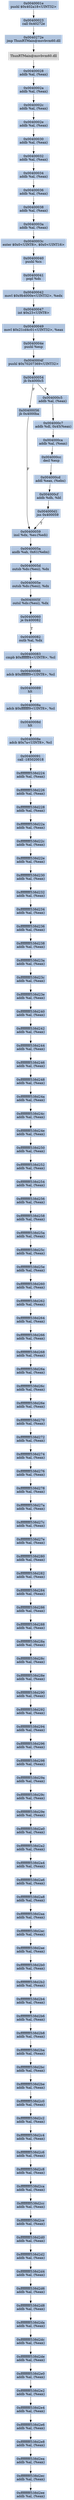 digraph G {
node[shape=rectangle,style=filled,fillcolor=lightsteelblue,color=lightsteelblue]
bgcolor="transparent"
a0x0040001epushl_0x402a18UINT32[label="0x0040001e\npushl $0x402a18<UINT32>"];
a0x00400023call_0x40272e[label="0x00400023\ncall 0x40272e"];
a0x0040272ejmp_ThunRTMain_msvbvm60_dll[label="0x0040272e\njmp ThunRTMain@msvbvm60.dll"];
ThunRTMain_msvbvm60_dll[label="ThunRTMain@msvbvm60.dll",color="lightgrey",fillcolor="lightgrey"];
a0x00400028addb_al_eax_[label="0x00400028\naddb %al, (%eax)"];
a0x0040002aaddb_al_eax_[label="0x0040002a\naddb %al, (%eax)"];
a0x0040002caddb_al_eax_[label="0x0040002c\naddb %al, (%eax)"];
a0x0040002eaddb_al_eax_[label="0x0040002e\naddb %al, (%eax)"];
a0x00400030addb_al_eax_[label="0x00400030\naddb %al, (%eax)"];
a0x00400032addb_al_eax_[label="0x00400032\naddb %al, (%eax)"];
a0x00400034addb_al_eax_[label="0x00400034\naddb %al, (%eax)"];
a0x00400036addb_al_eax_[label="0x00400036\naddb %al, (%eax)"];
a0x00400038addb_al_eax_[label="0x00400038\naddb %al, (%eax)"];
a0x0040003aaddb_al_eax_[label="0x0040003a\naddb %al, (%eax)"];
a0x0040003center_0x0UINT8_0x0UINT16[label="0x0040003c\nenter $0x0<UINT8>, $0x0<UINT16>"];
a0x00400040pushl_cs[label="0x00400040\npushl %cs"];
a0x00400041popl_ds[label="0x00400041\npopl %ds"];
a0x00400042movl_0x9b4000eUINT32_edx[label="0x00400042\nmovl $0x9b4000e<UINT32>, %edx"];
a0x00400047int_0x23UINT8[label="0x00400047\nint $0x23<UINT8>"];
a0x00400049movl_0x21cd4c01UINT32_eax[label="0x00400049\nmovl $0x21cd4c01<UINT32>, %eax"];
a0x0040004epushl_esp[label="0x0040004e\npushl %esp"];
a0x0040004fpushl_0x70207369UINT32[label="0x0040004f\npushl $0x70207369<UINT32>"];
a0x00400054jb_0x4000c5[label="0x00400054\njb 0x4000c5"];
a0x00400056jb_0x4000ba[label="0x00400056\njb 0x4000ba"];
a0x004000c5addb_al_eax_[label="0x004000c5\naddb %al, (%eax)"];
a0x004000c7addb_dl_0x45eax_[label="0x004000c7\naddb %dl, 0x45(%eax)"];
a0x004000caaddb_al_eax_[label="0x004000ca\naddb %al, (%eax)"];
a0x004000ccdecl_esp[label="0x004000cc\ndecl %esp"];
a0x004000cdaddl_eax_ebx_[label="0x004000cd\naddl %eax, (%ebx)"];
a0x004000cfaddb_dh_bl[label="0x004000cf\naddb %dh, %bl"];
a0x004000d1jns_0x400059[label="0x004000d1\njns 0x400059"];
a0x00400059insl_dx_es_edi_[label="0x00400059\ninsl %dx, %es:(%edi)"];
a0x0040005aandb_ah_0x61ebx_[label="0x0040005a\nandb %ah, 0x61(%ebx)"];
a0x0040005doutsb_ds_esi__dx[label="0x0040005d\noutsb %ds:(%esi), %dx"];
a0x0040005eoutsb_ds_esi__dx[label="0x0040005e\noutsb %ds:(%esi), %dx"];
a0x0040005foutsl_ds_esi__dx[label="0x0040005f\noutsl %ds:(%esi), %dx"];
a0x00400060je_0x400082[label="0x00400060\nje 0x400082"];
a0x00400082outb_al_dx[label="0x00400082\noutb %al, %dx"];
a0x00400083cmpb_0xfffffff4UINT8_cl[label="0x00400083\ncmpb $0xfffffff4<UINT8>, %cl"];
a0x00400086adcb_0xfffffff9UINT8_cl[label="0x00400086\nadcb $0xfffffff9<UINT8>, %cl"];
a0x00400089hlt_[label="0x00400089\nhlt "];
a0x0040008aadcb_0xfffffff9UINT8_cl[label="0x0040008a\nadcb $0xfffffff9<UINT8>, %cl"];
a0x0040008dhlt_[label="0x0040008d\nhlt "];
a0x0040008eadcb_0x7aUINT8_cl[label="0x0040008e\nadcb $0x7a<UINT8>, %cl"];
a0x00400091call__185020018[label="0x00400091\ncall -185020018"];
a0xfffffffff538d224addb_al_eax_[label="0xfffffffff538d224\naddb %al, (%eax)"];
a0xfffffffff538d226addb_al_eax_[label="0xfffffffff538d226\naddb %al, (%eax)"];
a0xfffffffff538d228addb_al_eax_[label="0xfffffffff538d228\naddb %al, (%eax)"];
a0xfffffffff538d22aaddb_al_eax_[label="0xfffffffff538d22a\naddb %al, (%eax)"];
a0xfffffffff538d22caddb_al_eax_[label="0xfffffffff538d22c\naddb %al, (%eax)"];
a0xfffffffff538d22eaddb_al_eax_[label="0xfffffffff538d22e\naddb %al, (%eax)"];
a0xfffffffff538d230addb_al_eax_[label="0xfffffffff538d230\naddb %al, (%eax)"];
a0xfffffffff538d232addb_al_eax_[label="0xfffffffff538d232\naddb %al, (%eax)"];
a0xfffffffff538d234addb_al_eax_[label="0xfffffffff538d234\naddb %al, (%eax)"];
a0xfffffffff538d236addb_al_eax_[label="0xfffffffff538d236\naddb %al, (%eax)"];
a0xfffffffff538d238addb_al_eax_[label="0xfffffffff538d238\naddb %al, (%eax)"];
a0xfffffffff538d23aaddb_al_eax_[label="0xfffffffff538d23a\naddb %al, (%eax)"];
a0xfffffffff538d23caddb_al_eax_[label="0xfffffffff538d23c\naddb %al, (%eax)"];
a0xfffffffff538d23eaddb_al_eax_[label="0xfffffffff538d23e\naddb %al, (%eax)"];
a0xfffffffff538d240addb_al_eax_[label="0xfffffffff538d240\naddb %al, (%eax)"];
a0xfffffffff538d242addb_al_eax_[label="0xfffffffff538d242\naddb %al, (%eax)"];
a0xfffffffff538d244addb_al_eax_[label="0xfffffffff538d244\naddb %al, (%eax)"];
a0xfffffffff538d246addb_al_eax_[label="0xfffffffff538d246\naddb %al, (%eax)"];
a0xfffffffff538d248addb_al_eax_[label="0xfffffffff538d248\naddb %al, (%eax)"];
a0xfffffffff538d24aaddb_al_eax_[label="0xfffffffff538d24a\naddb %al, (%eax)"];
a0xfffffffff538d24caddb_al_eax_[label="0xfffffffff538d24c\naddb %al, (%eax)"];
a0xfffffffff538d24eaddb_al_eax_[label="0xfffffffff538d24e\naddb %al, (%eax)"];
a0xfffffffff538d250addb_al_eax_[label="0xfffffffff538d250\naddb %al, (%eax)"];
a0xfffffffff538d252addb_al_eax_[label="0xfffffffff538d252\naddb %al, (%eax)"];
a0xfffffffff538d254addb_al_eax_[label="0xfffffffff538d254\naddb %al, (%eax)"];
a0xfffffffff538d256addb_al_eax_[label="0xfffffffff538d256\naddb %al, (%eax)"];
a0xfffffffff538d258addb_al_eax_[label="0xfffffffff538d258\naddb %al, (%eax)"];
a0xfffffffff538d25aaddb_al_eax_[label="0xfffffffff538d25a\naddb %al, (%eax)"];
a0xfffffffff538d25caddb_al_eax_[label="0xfffffffff538d25c\naddb %al, (%eax)"];
a0xfffffffff538d25eaddb_al_eax_[label="0xfffffffff538d25e\naddb %al, (%eax)"];
a0xfffffffff538d260addb_al_eax_[label="0xfffffffff538d260\naddb %al, (%eax)"];
a0xfffffffff538d262addb_al_eax_[label="0xfffffffff538d262\naddb %al, (%eax)"];
a0xfffffffff538d264addb_al_eax_[label="0xfffffffff538d264\naddb %al, (%eax)"];
a0xfffffffff538d266addb_al_eax_[label="0xfffffffff538d266\naddb %al, (%eax)"];
a0xfffffffff538d268addb_al_eax_[label="0xfffffffff538d268\naddb %al, (%eax)"];
a0xfffffffff538d26aaddb_al_eax_[label="0xfffffffff538d26a\naddb %al, (%eax)"];
a0xfffffffff538d26caddb_al_eax_[label="0xfffffffff538d26c\naddb %al, (%eax)"];
a0xfffffffff538d26eaddb_al_eax_[label="0xfffffffff538d26e\naddb %al, (%eax)"];
a0xfffffffff538d270addb_al_eax_[label="0xfffffffff538d270\naddb %al, (%eax)"];
a0xfffffffff538d272addb_al_eax_[label="0xfffffffff538d272\naddb %al, (%eax)"];
a0xfffffffff538d274addb_al_eax_[label="0xfffffffff538d274\naddb %al, (%eax)"];
a0xfffffffff538d276addb_al_eax_[label="0xfffffffff538d276\naddb %al, (%eax)"];
a0xfffffffff538d278addb_al_eax_[label="0xfffffffff538d278\naddb %al, (%eax)"];
a0xfffffffff538d27aaddb_al_eax_[label="0xfffffffff538d27a\naddb %al, (%eax)"];
a0xfffffffff538d27caddb_al_eax_[label="0xfffffffff538d27c\naddb %al, (%eax)"];
a0xfffffffff538d27eaddb_al_eax_[label="0xfffffffff538d27e\naddb %al, (%eax)"];
a0xfffffffff538d280addb_al_eax_[label="0xfffffffff538d280\naddb %al, (%eax)"];
a0xfffffffff538d282addb_al_eax_[label="0xfffffffff538d282\naddb %al, (%eax)"];
a0xfffffffff538d284addb_al_eax_[label="0xfffffffff538d284\naddb %al, (%eax)"];
a0xfffffffff538d286addb_al_eax_[label="0xfffffffff538d286\naddb %al, (%eax)"];
a0xfffffffff538d288addb_al_eax_[label="0xfffffffff538d288\naddb %al, (%eax)"];
a0xfffffffff538d28aaddb_al_eax_[label="0xfffffffff538d28a\naddb %al, (%eax)"];
a0xfffffffff538d28caddb_al_eax_[label="0xfffffffff538d28c\naddb %al, (%eax)"];
a0xfffffffff538d28eaddb_al_eax_[label="0xfffffffff538d28e\naddb %al, (%eax)"];
a0xfffffffff538d290addb_al_eax_[label="0xfffffffff538d290\naddb %al, (%eax)"];
a0xfffffffff538d292addb_al_eax_[label="0xfffffffff538d292\naddb %al, (%eax)"];
a0xfffffffff538d294addb_al_eax_[label="0xfffffffff538d294\naddb %al, (%eax)"];
a0xfffffffff538d296addb_al_eax_[label="0xfffffffff538d296\naddb %al, (%eax)"];
a0xfffffffff538d298addb_al_eax_[label="0xfffffffff538d298\naddb %al, (%eax)"];
a0xfffffffff538d29aaddb_al_eax_[label="0xfffffffff538d29a\naddb %al, (%eax)"];
a0xfffffffff538d29caddb_al_eax_[label="0xfffffffff538d29c\naddb %al, (%eax)"];
a0xfffffffff538d29eaddb_al_eax_[label="0xfffffffff538d29e\naddb %al, (%eax)"];
a0xfffffffff538d2a0addb_al_eax_[label="0xfffffffff538d2a0\naddb %al, (%eax)"];
a0xfffffffff538d2a2addb_al_eax_[label="0xfffffffff538d2a2\naddb %al, (%eax)"];
a0xfffffffff538d2a4addb_al_eax_[label="0xfffffffff538d2a4\naddb %al, (%eax)"];
a0xfffffffff538d2a6addb_al_eax_[label="0xfffffffff538d2a6\naddb %al, (%eax)"];
a0xfffffffff538d2a8addb_al_eax_[label="0xfffffffff538d2a8\naddb %al, (%eax)"];
a0xfffffffff538d2aaaddb_al_eax_[label="0xfffffffff538d2aa\naddb %al, (%eax)"];
a0xfffffffff538d2acaddb_al_eax_[label="0xfffffffff538d2ac\naddb %al, (%eax)"];
a0xfffffffff538d2aeaddb_al_eax_[label="0xfffffffff538d2ae\naddb %al, (%eax)"];
a0xfffffffff538d2b0addb_al_eax_[label="0xfffffffff538d2b0\naddb %al, (%eax)"];
a0xfffffffff538d2b2addb_al_eax_[label="0xfffffffff538d2b2\naddb %al, (%eax)"];
a0xfffffffff538d2b4addb_al_eax_[label="0xfffffffff538d2b4\naddb %al, (%eax)"];
a0xfffffffff538d2b6addb_al_eax_[label="0xfffffffff538d2b6\naddb %al, (%eax)"];
a0xfffffffff538d2b8addb_al_eax_[label="0xfffffffff538d2b8\naddb %al, (%eax)"];
a0xfffffffff538d2baaddb_al_eax_[label="0xfffffffff538d2ba\naddb %al, (%eax)"];
a0xfffffffff538d2bcaddb_al_eax_[label="0xfffffffff538d2bc\naddb %al, (%eax)"];
a0xfffffffff538d2beaddb_al_eax_[label="0xfffffffff538d2be\naddb %al, (%eax)"];
a0xfffffffff538d2c0addb_al_eax_[label="0xfffffffff538d2c0\naddb %al, (%eax)"];
a0xfffffffff538d2c2addb_al_eax_[label="0xfffffffff538d2c2\naddb %al, (%eax)"];
a0xfffffffff538d2c4addb_al_eax_[label="0xfffffffff538d2c4\naddb %al, (%eax)"];
a0xfffffffff538d2c6addb_al_eax_[label="0xfffffffff538d2c6\naddb %al, (%eax)"];
a0xfffffffff538d2c8addb_al_eax_[label="0xfffffffff538d2c8\naddb %al, (%eax)"];
a0xfffffffff538d2caaddb_al_eax_[label="0xfffffffff538d2ca\naddb %al, (%eax)"];
a0xfffffffff538d2ccaddb_al_eax_[label="0xfffffffff538d2cc\naddb %al, (%eax)"];
a0xfffffffff538d2ceaddb_al_eax_[label="0xfffffffff538d2ce\naddb %al, (%eax)"];
a0xfffffffff538d2d0addb_al_eax_[label="0xfffffffff538d2d0\naddb %al, (%eax)"];
a0xfffffffff538d2d2addb_al_eax_[label="0xfffffffff538d2d2\naddb %al, (%eax)"];
a0xfffffffff538d2d4addb_al_eax_[label="0xfffffffff538d2d4\naddb %al, (%eax)"];
a0xfffffffff538d2d6addb_al_eax_[label="0xfffffffff538d2d6\naddb %al, (%eax)"];
a0xfffffffff538d2d8addb_al_eax_[label="0xfffffffff538d2d8\naddb %al, (%eax)"];
a0xfffffffff538d2daaddb_al_eax_[label="0xfffffffff538d2da\naddb %al, (%eax)"];
a0xfffffffff538d2dcaddb_al_eax_[label="0xfffffffff538d2dc\naddb %al, (%eax)"];
a0xfffffffff538d2deaddb_al_eax_[label="0xfffffffff538d2de\naddb %al, (%eax)"];
a0xfffffffff538d2e0addb_al_eax_[label="0xfffffffff538d2e0\naddb %al, (%eax)"];
a0xfffffffff538d2e2addb_al_eax_[label="0xfffffffff538d2e2\naddb %al, (%eax)"];
a0xfffffffff538d2e4addb_al_eax_[label="0xfffffffff538d2e4\naddb %al, (%eax)"];
a0xfffffffff538d2e6addb_al_eax_[label="0xfffffffff538d2e6\naddb %al, (%eax)"];
a0xfffffffff538d2e8addb_al_eax_[label="0xfffffffff538d2e8\naddb %al, (%eax)"];
a0xfffffffff538d2eaaddb_al_eax_[label="0xfffffffff538d2ea\naddb %al, (%eax)"];
a0xfffffffff538d2ecaddb_al_eax_[label="0xfffffffff538d2ec\naddb %al, (%eax)"];
a0xfffffffff538d2eeaddb_al_eax_[label="0xfffffffff538d2ee\naddb %al, (%eax)"];
a0x0040001epushl_0x402a18UINT32 -> a0x00400023call_0x40272e [color="#000000"];
a0x00400023call_0x40272e -> a0x0040272ejmp_ThunRTMain_msvbvm60_dll [color="#000000"];
a0x0040272ejmp_ThunRTMain_msvbvm60_dll -> ThunRTMain_msvbvm60_dll [color="#000000"];
ThunRTMain_msvbvm60_dll -> a0x00400028addb_al_eax_ [color="#000000"];
a0x00400028addb_al_eax_ -> a0x0040002aaddb_al_eax_ [color="#000000"];
a0x0040002aaddb_al_eax_ -> a0x0040002caddb_al_eax_ [color="#000000"];
a0x0040002caddb_al_eax_ -> a0x0040002eaddb_al_eax_ [color="#000000"];
a0x0040002eaddb_al_eax_ -> a0x00400030addb_al_eax_ [color="#000000"];
a0x00400030addb_al_eax_ -> a0x00400032addb_al_eax_ [color="#000000"];
a0x00400032addb_al_eax_ -> a0x00400034addb_al_eax_ [color="#000000"];
a0x00400034addb_al_eax_ -> a0x00400036addb_al_eax_ [color="#000000"];
a0x00400036addb_al_eax_ -> a0x00400038addb_al_eax_ [color="#000000"];
a0x00400038addb_al_eax_ -> a0x0040003aaddb_al_eax_ [color="#000000"];
a0x0040003aaddb_al_eax_ -> a0x0040003center_0x0UINT8_0x0UINT16 [color="#000000"];
a0x0040003center_0x0UINT8_0x0UINT16 -> a0x00400040pushl_cs [color="#000000"];
a0x00400040pushl_cs -> a0x00400041popl_ds [color="#000000"];
a0x00400041popl_ds -> a0x00400042movl_0x9b4000eUINT32_edx [color="#000000"];
a0x00400042movl_0x9b4000eUINT32_edx -> a0x00400047int_0x23UINT8 [color="#000000"];
a0x00400047int_0x23UINT8 -> a0x00400049movl_0x21cd4c01UINT32_eax [color="#000000"];
a0x00400049movl_0x21cd4c01UINT32_eax -> a0x0040004epushl_esp [color="#000000"];
a0x0040004epushl_esp -> a0x0040004fpushl_0x70207369UINT32 [color="#000000"];
a0x0040004fpushl_0x70207369UINT32 -> a0x00400054jb_0x4000c5 [color="#000000"];
a0x00400054jb_0x4000c5 -> a0x00400056jb_0x4000ba [color="#000000",label="F"];
a0x00400054jb_0x4000c5 -> a0x004000c5addb_al_eax_ [color="#000000",label="T"];
a0x004000c5addb_al_eax_ -> a0x004000c7addb_dl_0x45eax_ [color="#000000"];
a0x004000c7addb_dl_0x45eax_ -> a0x004000caaddb_al_eax_ [color="#000000"];
a0x004000caaddb_al_eax_ -> a0x004000ccdecl_esp [color="#000000"];
a0x004000ccdecl_esp -> a0x004000cdaddl_eax_ebx_ [color="#000000"];
a0x004000cdaddl_eax_ebx_ -> a0x004000cfaddb_dh_bl [color="#000000"];
a0x004000cfaddb_dh_bl -> a0x004000d1jns_0x400059 [color="#000000"];
a0x004000d1jns_0x400059 -> a0x00400059insl_dx_es_edi_ [color="#000000",label="T"];
a0x00400059insl_dx_es_edi_ -> a0x0040005aandb_ah_0x61ebx_ [color="#000000"];
a0x0040005aandb_ah_0x61ebx_ -> a0x0040005doutsb_ds_esi__dx [color="#000000"];
a0x0040005doutsb_ds_esi__dx -> a0x0040005eoutsb_ds_esi__dx [color="#000000"];
a0x0040005eoutsb_ds_esi__dx -> a0x0040005foutsl_ds_esi__dx [color="#000000"];
a0x0040005foutsl_ds_esi__dx -> a0x00400060je_0x400082 [color="#000000"];
a0x00400060je_0x400082 -> a0x00400082outb_al_dx [color="#000000",label="T"];
a0x00400082outb_al_dx -> a0x00400083cmpb_0xfffffff4UINT8_cl [color="#000000"];
a0x00400083cmpb_0xfffffff4UINT8_cl -> a0x00400086adcb_0xfffffff9UINT8_cl [color="#000000"];
a0x00400086adcb_0xfffffff9UINT8_cl -> a0x00400089hlt_ [color="#000000"];
a0x00400089hlt_ -> a0x0040008aadcb_0xfffffff9UINT8_cl [color="#000000"];
a0x0040008aadcb_0xfffffff9UINT8_cl -> a0x0040008dhlt_ [color="#000000"];
a0x0040008dhlt_ -> a0x0040008eadcb_0x7aUINT8_cl [color="#000000"];
a0x0040008eadcb_0x7aUINT8_cl -> a0x00400091call__185020018 [color="#000000"];
a0x00400091call__185020018 -> a0xfffffffff538d224addb_al_eax_ [color="#000000"];
a0xfffffffff538d224addb_al_eax_ -> a0xfffffffff538d226addb_al_eax_ [color="#000000"];
a0xfffffffff538d226addb_al_eax_ -> a0xfffffffff538d228addb_al_eax_ [color="#000000"];
a0xfffffffff538d228addb_al_eax_ -> a0xfffffffff538d22aaddb_al_eax_ [color="#000000"];
a0xfffffffff538d22aaddb_al_eax_ -> a0xfffffffff538d22caddb_al_eax_ [color="#000000"];
a0xfffffffff538d22caddb_al_eax_ -> a0xfffffffff538d22eaddb_al_eax_ [color="#000000"];
a0xfffffffff538d22eaddb_al_eax_ -> a0xfffffffff538d230addb_al_eax_ [color="#000000"];
a0xfffffffff538d230addb_al_eax_ -> a0xfffffffff538d232addb_al_eax_ [color="#000000"];
a0xfffffffff538d232addb_al_eax_ -> a0xfffffffff538d234addb_al_eax_ [color="#000000"];
a0xfffffffff538d234addb_al_eax_ -> a0xfffffffff538d236addb_al_eax_ [color="#000000"];
a0xfffffffff538d236addb_al_eax_ -> a0xfffffffff538d238addb_al_eax_ [color="#000000"];
a0xfffffffff538d238addb_al_eax_ -> a0xfffffffff538d23aaddb_al_eax_ [color="#000000"];
a0xfffffffff538d23aaddb_al_eax_ -> a0xfffffffff538d23caddb_al_eax_ [color="#000000"];
a0xfffffffff538d23caddb_al_eax_ -> a0xfffffffff538d23eaddb_al_eax_ [color="#000000"];
a0xfffffffff538d23eaddb_al_eax_ -> a0xfffffffff538d240addb_al_eax_ [color="#000000"];
a0xfffffffff538d240addb_al_eax_ -> a0xfffffffff538d242addb_al_eax_ [color="#000000"];
a0xfffffffff538d242addb_al_eax_ -> a0xfffffffff538d244addb_al_eax_ [color="#000000"];
a0xfffffffff538d244addb_al_eax_ -> a0xfffffffff538d246addb_al_eax_ [color="#000000"];
a0xfffffffff538d246addb_al_eax_ -> a0xfffffffff538d248addb_al_eax_ [color="#000000"];
a0xfffffffff538d248addb_al_eax_ -> a0xfffffffff538d24aaddb_al_eax_ [color="#000000"];
a0xfffffffff538d24aaddb_al_eax_ -> a0xfffffffff538d24caddb_al_eax_ [color="#000000"];
a0xfffffffff538d24caddb_al_eax_ -> a0xfffffffff538d24eaddb_al_eax_ [color="#000000"];
a0xfffffffff538d24eaddb_al_eax_ -> a0xfffffffff538d250addb_al_eax_ [color="#000000"];
a0xfffffffff538d250addb_al_eax_ -> a0xfffffffff538d252addb_al_eax_ [color="#000000"];
a0xfffffffff538d252addb_al_eax_ -> a0xfffffffff538d254addb_al_eax_ [color="#000000"];
a0xfffffffff538d254addb_al_eax_ -> a0xfffffffff538d256addb_al_eax_ [color="#000000"];
a0xfffffffff538d256addb_al_eax_ -> a0xfffffffff538d258addb_al_eax_ [color="#000000"];
a0xfffffffff538d258addb_al_eax_ -> a0xfffffffff538d25aaddb_al_eax_ [color="#000000"];
a0xfffffffff538d25aaddb_al_eax_ -> a0xfffffffff538d25caddb_al_eax_ [color="#000000"];
a0xfffffffff538d25caddb_al_eax_ -> a0xfffffffff538d25eaddb_al_eax_ [color="#000000"];
a0xfffffffff538d25eaddb_al_eax_ -> a0xfffffffff538d260addb_al_eax_ [color="#000000"];
a0xfffffffff538d260addb_al_eax_ -> a0xfffffffff538d262addb_al_eax_ [color="#000000"];
a0xfffffffff538d262addb_al_eax_ -> a0xfffffffff538d264addb_al_eax_ [color="#000000"];
a0xfffffffff538d264addb_al_eax_ -> a0xfffffffff538d266addb_al_eax_ [color="#000000"];
a0xfffffffff538d266addb_al_eax_ -> a0xfffffffff538d268addb_al_eax_ [color="#000000"];
a0xfffffffff538d268addb_al_eax_ -> a0xfffffffff538d26aaddb_al_eax_ [color="#000000"];
a0xfffffffff538d26aaddb_al_eax_ -> a0xfffffffff538d26caddb_al_eax_ [color="#000000"];
a0xfffffffff538d26caddb_al_eax_ -> a0xfffffffff538d26eaddb_al_eax_ [color="#000000"];
a0xfffffffff538d26eaddb_al_eax_ -> a0xfffffffff538d270addb_al_eax_ [color="#000000"];
a0xfffffffff538d270addb_al_eax_ -> a0xfffffffff538d272addb_al_eax_ [color="#000000"];
a0xfffffffff538d272addb_al_eax_ -> a0xfffffffff538d274addb_al_eax_ [color="#000000"];
a0xfffffffff538d274addb_al_eax_ -> a0xfffffffff538d276addb_al_eax_ [color="#000000"];
a0xfffffffff538d276addb_al_eax_ -> a0xfffffffff538d278addb_al_eax_ [color="#000000"];
a0xfffffffff538d278addb_al_eax_ -> a0xfffffffff538d27aaddb_al_eax_ [color="#000000"];
a0xfffffffff538d27aaddb_al_eax_ -> a0xfffffffff538d27caddb_al_eax_ [color="#000000"];
a0xfffffffff538d27caddb_al_eax_ -> a0xfffffffff538d27eaddb_al_eax_ [color="#000000"];
a0xfffffffff538d27eaddb_al_eax_ -> a0xfffffffff538d280addb_al_eax_ [color="#000000"];
a0xfffffffff538d280addb_al_eax_ -> a0xfffffffff538d282addb_al_eax_ [color="#000000"];
a0xfffffffff538d282addb_al_eax_ -> a0xfffffffff538d284addb_al_eax_ [color="#000000"];
a0xfffffffff538d284addb_al_eax_ -> a0xfffffffff538d286addb_al_eax_ [color="#000000"];
a0xfffffffff538d286addb_al_eax_ -> a0xfffffffff538d288addb_al_eax_ [color="#000000"];
a0xfffffffff538d288addb_al_eax_ -> a0xfffffffff538d28aaddb_al_eax_ [color="#000000"];
a0xfffffffff538d28aaddb_al_eax_ -> a0xfffffffff538d28caddb_al_eax_ [color="#000000"];
a0xfffffffff538d28caddb_al_eax_ -> a0xfffffffff538d28eaddb_al_eax_ [color="#000000"];
a0xfffffffff538d28eaddb_al_eax_ -> a0xfffffffff538d290addb_al_eax_ [color="#000000"];
a0xfffffffff538d290addb_al_eax_ -> a0xfffffffff538d292addb_al_eax_ [color="#000000"];
a0xfffffffff538d292addb_al_eax_ -> a0xfffffffff538d294addb_al_eax_ [color="#000000"];
a0xfffffffff538d294addb_al_eax_ -> a0xfffffffff538d296addb_al_eax_ [color="#000000"];
a0xfffffffff538d296addb_al_eax_ -> a0xfffffffff538d298addb_al_eax_ [color="#000000"];
a0xfffffffff538d298addb_al_eax_ -> a0xfffffffff538d29aaddb_al_eax_ [color="#000000"];
a0xfffffffff538d29aaddb_al_eax_ -> a0xfffffffff538d29caddb_al_eax_ [color="#000000"];
a0xfffffffff538d29caddb_al_eax_ -> a0xfffffffff538d29eaddb_al_eax_ [color="#000000"];
a0xfffffffff538d29eaddb_al_eax_ -> a0xfffffffff538d2a0addb_al_eax_ [color="#000000"];
a0xfffffffff538d2a0addb_al_eax_ -> a0xfffffffff538d2a2addb_al_eax_ [color="#000000"];
a0xfffffffff538d2a2addb_al_eax_ -> a0xfffffffff538d2a4addb_al_eax_ [color="#000000"];
a0xfffffffff538d2a4addb_al_eax_ -> a0xfffffffff538d2a6addb_al_eax_ [color="#000000"];
a0xfffffffff538d2a6addb_al_eax_ -> a0xfffffffff538d2a8addb_al_eax_ [color="#000000"];
a0xfffffffff538d2a8addb_al_eax_ -> a0xfffffffff538d2aaaddb_al_eax_ [color="#000000"];
a0xfffffffff538d2aaaddb_al_eax_ -> a0xfffffffff538d2acaddb_al_eax_ [color="#000000"];
a0xfffffffff538d2acaddb_al_eax_ -> a0xfffffffff538d2aeaddb_al_eax_ [color="#000000"];
a0xfffffffff538d2aeaddb_al_eax_ -> a0xfffffffff538d2b0addb_al_eax_ [color="#000000"];
a0xfffffffff538d2b0addb_al_eax_ -> a0xfffffffff538d2b2addb_al_eax_ [color="#000000"];
a0xfffffffff538d2b2addb_al_eax_ -> a0xfffffffff538d2b4addb_al_eax_ [color="#000000"];
a0xfffffffff538d2b4addb_al_eax_ -> a0xfffffffff538d2b6addb_al_eax_ [color="#000000"];
a0xfffffffff538d2b6addb_al_eax_ -> a0xfffffffff538d2b8addb_al_eax_ [color="#000000"];
a0xfffffffff538d2b8addb_al_eax_ -> a0xfffffffff538d2baaddb_al_eax_ [color="#000000"];
a0xfffffffff538d2baaddb_al_eax_ -> a0xfffffffff538d2bcaddb_al_eax_ [color="#000000"];
a0xfffffffff538d2bcaddb_al_eax_ -> a0xfffffffff538d2beaddb_al_eax_ [color="#000000"];
a0xfffffffff538d2beaddb_al_eax_ -> a0xfffffffff538d2c0addb_al_eax_ [color="#000000"];
a0xfffffffff538d2c0addb_al_eax_ -> a0xfffffffff538d2c2addb_al_eax_ [color="#000000"];
a0xfffffffff538d2c2addb_al_eax_ -> a0xfffffffff538d2c4addb_al_eax_ [color="#000000"];
a0xfffffffff538d2c4addb_al_eax_ -> a0xfffffffff538d2c6addb_al_eax_ [color="#000000"];
a0xfffffffff538d2c6addb_al_eax_ -> a0xfffffffff538d2c8addb_al_eax_ [color="#000000"];
a0xfffffffff538d2c8addb_al_eax_ -> a0xfffffffff538d2caaddb_al_eax_ [color="#000000"];
a0xfffffffff538d2caaddb_al_eax_ -> a0xfffffffff538d2ccaddb_al_eax_ [color="#000000"];
a0xfffffffff538d2ccaddb_al_eax_ -> a0xfffffffff538d2ceaddb_al_eax_ [color="#000000"];
a0xfffffffff538d2ceaddb_al_eax_ -> a0xfffffffff538d2d0addb_al_eax_ [color="#000000"];
a0xfffffffff538d2d0addb_al_eax_ -> a0xfffffffff538d2d2addb_al_eax_ [color="#000000"];
a0xfffffffff538d2d2addb_al_eax_ -> a0xfffffffff538d2d4addb_al_eax_ [color="#000000"];
a0xfffffffff538d2d4addb_al_eax_ -> a0xfffffffff538d2d6addb_al_eax_ [color="#000000"];
a0x00400056jb_0x4000ba -> a0x00400059insl_dx_es_edi_ [color="#000000",label="F"];
a0xfffffffff538d2d6addb_al_eax_ -> a0xfffffffff538d2d8addb_al_eax_ [color="#000000"];
a0xfffffffff538d2d8addb_al_eax_ -> a0xfffffffff538d2daaddb_al_eax_ [color="#000000"];
a0xfffffffff538d2daaddb_al_eax_ -> a0xfffffffff538d2dcaddb_al_eax_ [color="#000000"];
a0xfffffffff538d2dcaddb_al_eax_ -> a0xfffffffff538d2deaddb_al_eax_ [color="#000000"];
a0xfffffffff538d2deaddb_al_eax_ -> a0xfffffffff538d2e0addb_al_eax_ [color="#000000"];
a0xfffffffff538d2e0addb_al_eax_ -> a0xfffffffff538d2e2addb_al_eax_ [color="#000000"];
a0xfffffffff538d2e2addb_al_eax_ -> a0xfffffffff538d2e4addb_al_eax_ [color="#000000"];
a0xfffffffff538d2e4addb_al_eax_ -> a0xfffffffff538d2e6addb_al_eax_ [color="#000000"];
a0xfffffffff538d2e6addb_al_eax_ -> a0xfffffffff538d2e8addb_al_eax_ [color="#000000"];
a0xfffffffff538d2e8addb_al_eax_ -> a0xfffffffff538d2eaaddb_al_eax_ [color="#000000"];
a0xfffffffff538d2eaaddb_al_eax_ -> a0xfffffffff538d2ecaddb_al_eax_ [color="#000000"];
a0xfffffffff538d2ecaddb_al_eax_ -> a0xfffffffff538d2eeaddb_al_eax_ [color="#000000"];
}
